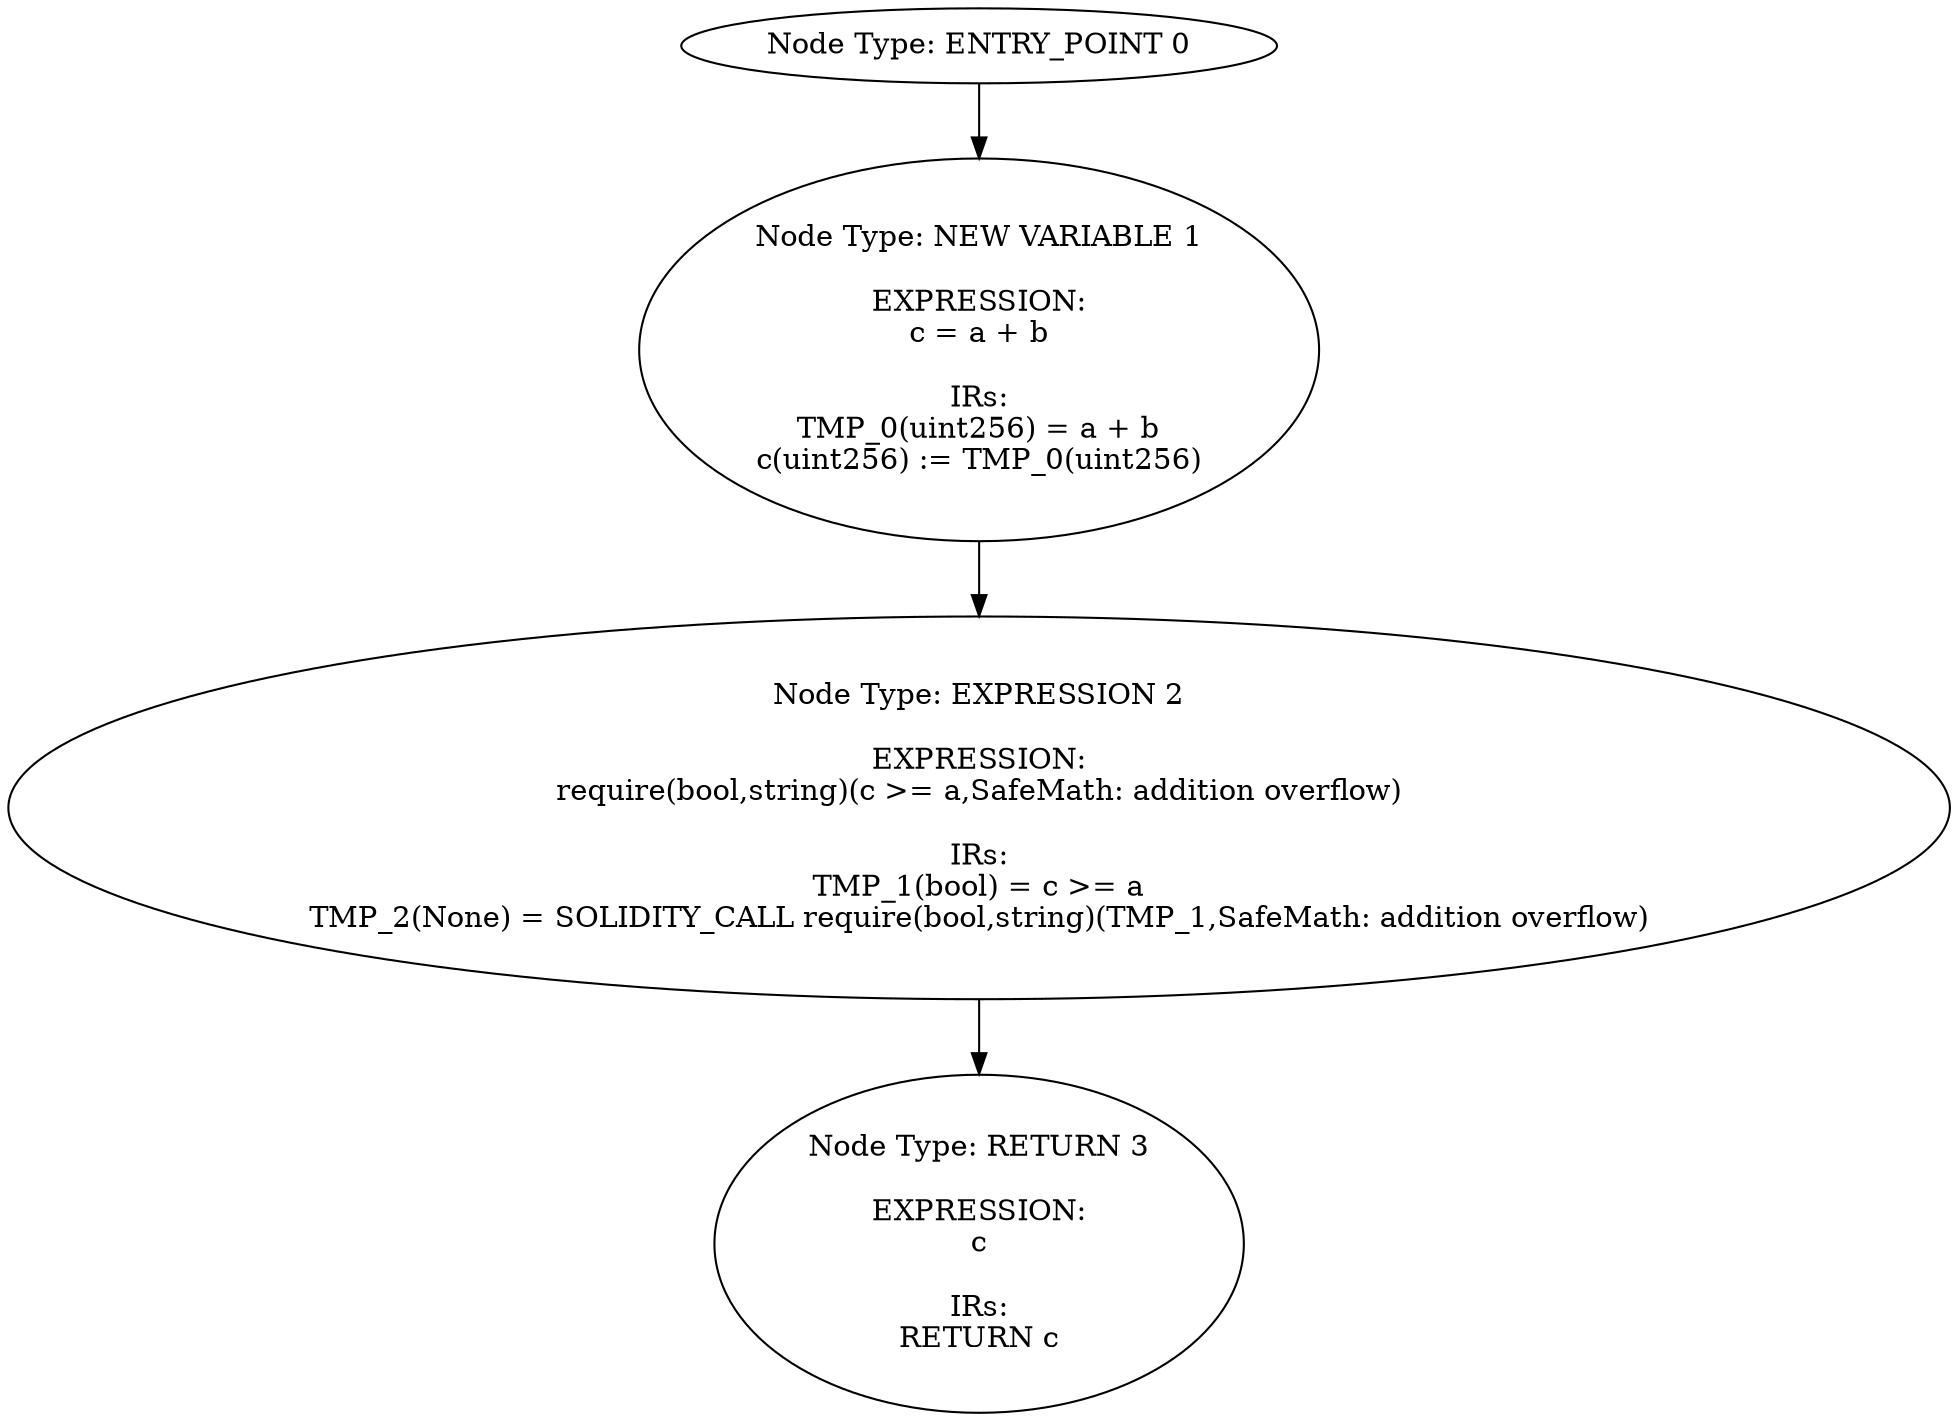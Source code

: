 digraph{
0[label="Node Type: ENTRY_POINT 0
"];
0->1;
1[label="Node Type: NEW VARIABLE 1

EXPRESSION:
c = a + b

IRs:
TMP_0(uint256) = a + b
c(uint256) := TMP_0(uint256)"];
1->2;
2[label="Node Type: EXPRESSION 2

EXPRESSION:
require(bool,string)(c >= a,SafeMath: addition overflow)

IRs:
TMP_1(bool) = c >= a
TMP_2(None) = SOLIDITY_CALL require(bool,string)(TMP_1,SafeMath: addition overflow)"];
2->3;
3[label="Node Type: RETURN 3

EXPRESSION:
c

IRs:
RETURN c"];
}
